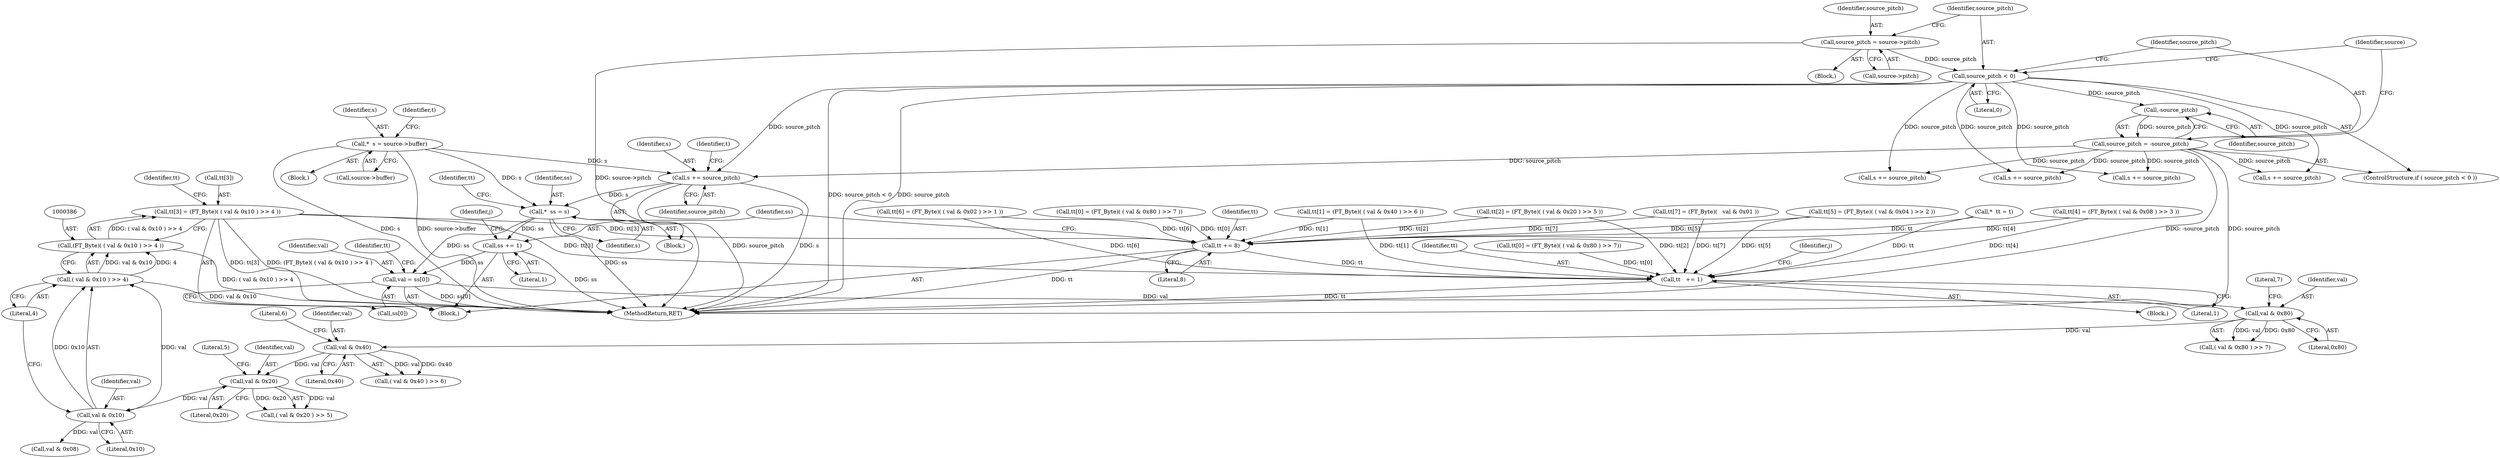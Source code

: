 digraph "0_savannah_b3500af717010137046ec4076d1e1c0641e33727@array" {
"1000381" [label="(Call,tt[3] = (FT_Byte)( ( val & 0x10 ) >> 4 ))"];
"1000385" [label="(Call,(FT_Byte)( ( val & 0x10 ) >> 4 ))"];
"1000387" [label="(Call,( val & 0x10 ) >> 4)"];
"1000388" [label="(Call,val & 0x10)"];
"1000377" [label="(Call,val & 0x20)"];
"1000366" [label="(Call,val & 0x40)"];
"1000355" [label="(Call,val & 0x80)"];
"1000343" [label="(Call,val = ss[0])"];
"1000437" [label="(Call,ss += 1)"];
"1000320" [label="(Call,*  ss = s)"];
"1000290" [label="(Call,*  s = source->buffer)"];
"1000481" [label="(Call,s += source_pitch)"];
"1000275" [label="(Call,source_pitch < 0)"];
"1000269" [label="(Call,source_pitch = source->pitch)"];
"1000278" [label="(Call,source_pitch = -source_pitch)"];
"1000280" [label="(Call,-source_pitch)"];
"1000434" [label="(Call,tt += 8)"];
"1000478" [label="(Call,tt   += 1)"];
"1000434" [label="(Call,tt += 8)"];
"1000379" [label="(Literal,0x20)"];
"1000479" [label="(Identifier,tt)"];
"1000368" [label="(Literal,0x40)"];
"1000399" [label="(Call,val & 0x08)"];
"1000269" [label="(Call,source_pitch = source->pitch)"];
"1000464" [label="(Call,tt[0] = (FT_Byte)( ( val & 0x80 ) >> 7))"];
"1000274" [label="(ControlStructure,if ( source_pitch < 0 ))"];
"1000438" [label="(Identifier,ss)"];
"1000280" [label="(Call,-source_pitch)"];
"1000414" [label="(Call,tt[6] = (FT_Byte)( ( val & 0x02 ) >> 1 ))"];
"1000403" [label="(Call,tt[5] = (FT_Byte)( ( val & 0x04 ) >> 2 ))"];
"1000369" [label="(Literal,6)"];
"1000380" [label="(Literal,5)"];
"1000340" [label="(Identifier,j)"];
"1000321" [label="(Identifier,ss)"];
"1000110" [label="(Block,)"];
"1000387" [label="(Call,( val & 0x10 ) >> 4)"];
"1000318" [label="(Block,)"];
"1000275" [label="(Call,source_pitch < 0)"];
"1000365" [label="(Call,( val & 0x40 ) >> 6)"];
"1000390" [label="(Literal,0x10)"];
"1000278" [label="(Call,source_pitch = -source_pitch)"];
"1000325" [label="(Identifier,tt)"];
"1000485" [label="(Identifier,t)"];
"1000345" [label="(Call,ss[0])"];
"1000320" [label="(Call,*  ss = s)"];
"1000394" [label="(Identifier,tt)"];
"1000367" [label="(Identifier,val)"];
"1000322" [label="(Identifier,s)"];
"1000271" [label="(Call,source->pitch)"];
"1000483" [label="(Identifier,source_pitch)"];
"1000270" [label="(Identifier,source_pitch)"];
"1000463" [label="(Block,)"];
"1000389" [label="(Identifier,val)"];
"1000277" [label="(Literal,0)"];
"1000803" [label="(Call,s += source_pitch)"];
"1000366" [label="(Call,val & 0x40)"];
"1000354" [label="(Call,( val & 0x80 ) >> 7)"];
"1000357" [label="(Literal,0x80)"];
"1000355" [label="(Call,val & 0x80)"];
"1000437" [label="(Call,ss += 1)"];
"1000377" [label="(Call,val & 0x20)"];
"1000284" [label="(Identifier,source)"];
"1000378" [label="(Identifier,val)"];
"1000324" [label="(Call,*  tt = t)"];
"1000435" [label="(Identifier,tt)"];
"1000348" [label="(Call,tt[0] = (FT_Byte)( ( val & 0x80 ) >> 7 ))"];
"1000885" [label="(MethodReturn,RET)"];
"1000358" [label="(Literal,7)"];
"1000388" [label="(Call,val & 0x10)"];
"1000288" [label="(Block,)"];
"1000276" [label="(Identifier,source_pitch)"];
"1000281" [label="(Identifier,source_pitch)"];
"1000425" [label="(Call,tt[7] = (FT_Byte)(   val & 0x01 ))"];
"1000478" [label="(Call,tt   += 1)"];
"1000439" [label="(Literal,1)"];
"1000290" [label="(Call,*  s = source->buffer)"];
"1000875" [label="(Call,s += source_pitch)"];
"1000436" [label="(Literal,8)"];
"1000382" [label="(Call,tt[3])"];
"1000356" [label="(Identifier,val)"];
"1000462" [label="(Identifier,j)"];
"1000381" [label="(Call,tt[3] = (FT_Byte)( ( val & 0x10 ) >> 4 ))"];
"1000292" [label="(Call,source->buffer)"];
"1000392" [label="(Call,tt[4] = (FT_Byte)( ( val & 0x08 ) >> 3 ))"];
"1000341" [label="(Block,)"];
"1000291" [label="(Identifier,s)"];
"1000690" [label="(Call,s += source_pitch)"];
"1000370" [label="(Call,tt[2] = (FT_Byte)( ( val & 0x20 ) >> 5 ))"];
"1000359" [label="(Call,tt[1] = (FT_Byte)( ( val & 0x40 ) >> 6 ))"];
"1000385" [label="(Call,(FT_Byte)( ( val & 0x10 ) >> 4 ))"];
"1000343" [label="(Call,val = ss[0])"];
"1000350" [label="(Identifier,tt)"];
"1000482" [label="(Identifier,s)"];
"1000480" [label="(Literal,1)"];
"1000376" [label="(Call,( val & 0x20 ) >> 5)"];
"1000481" [label="(Call,s += source_pitch)"];
"1000391" [label="(Literal,4)"];
"1000297" [label="(Identifier,t)"];
"1000279" [label="(Identifier,source_pitch)"];
"1000532" [label="(Call,s += source_pitch)"];
"1000344" [label="(Identifier,val)"];
"1000381" -> "1000341"  [label="AST: "];
"1000381" -> "1000385"  [label="CFG: "];
"1000382" -> "1000381"  [label="AST: "];
"1000385" -> "1000381"  [label="AST: "];
"1000394" -> "1000381"  [label="CFG: "];
"1000381" -> "1000885"  [label="DDG: tt[3]"];
"1000381" -> "1000885"  [label="DDG: (FT_Byte)( ( val & 0x10 ) >> 4 )"];
"1000385" -> "1000381"  [label="DDG: ( val & 0x10 ) >> 4"];
"1000381" -> "1000434"  [label="DDG: tt[3]"];
"1000381" -> "1000478"  [label="DDG: tt[3]"];
"1000385" -> "1000387"  [label="CFG: "];
"1000386" -> "1000385"  [label="AST: "];
"1000387" -> "1000385"  [label="AST: "];
"1000385" -> "1000885"  [label="DDG: ( val & 0x10 ) >> 4"];
"1000387" -> "1000385"  [label="DDG: val & 0x10"];
"1000387" -> "1000385"  [label="DDG: 4"];
"1000387" -> "1000391"  [label="CFG: "];
"1000388" -> "1000387"  [label="AST: "];
"1000391" -> "1000387"  [label="AST: "];
"1000387" -> "1000885"  [label="DDG: val & 0x10"];
"1000388" -> "1000387"  [label="DDG: val"];
"1000388" -> "1000387"  [label="DDG: 0x10"];
"1000388" -> "1000390"  [label="CFG: "];
"1000389" -> "1000388"  [label="AST: "];
"1000390" -> "1000388"  [label="AST: "];
"1000391" -> "1000388"  [label="CFG: "];
"1000377" -> "1000388"  [label="DDG: val"];
"1000388" -> "1000399"  [label="DDG: val"];
"1000377" -> "1000376"  [label="AST: "];
"1000377" -> "1000379"  [label="CFG: "];
"1000378" -> "1000377"  [label="AST: "];
"1000379" -> "1000377"  [label="AST: "];
"1000380" -> "1000377"  [label="CFG: "];
"1000377" -> "1000376"  [label="DDG: val"];
"1000377" -> "1000376"  [label="DDG: 0x20"];
"1000366" -> "1000377"  [label="DDG: val"];
"1000366" -> "1000365"  [label="AST: "];
"1000366" -> "1000368"  [label="CFG: "];
"1000367" -> "1000366"  [label="AST: "];
"1000368" -> "1000366"  [label="AST: "];
"1000369" -> "1000366"  [label="CFG: "];
"1000366" -> "1000365"  [label="DDG: val"];
"1000366" -> "1000365"  [label="DDG: 0x40"];
"1000355" -> "1000366"  [label="DDG: val"];
"1000355" -> "1000354"  [label="AST: "];
"1000355" -> "1000357"  [label="CFG: "];
"1000356" -> "1000355"  [label="AST: "];
"1000357" -> "1000355"  [label="AST: "];
"1000358" -> "1000355"  [label="CFG: "];
"1000355" -> "1000354"  [label="DDG: val"];
"1000355" -> "1000354"  [label="DDG: 0x80"];
"1000343" -> "1000355"  [label="DDG: val"];
"1000343" -> "1000341"  [label="AST: "];
"1000343" -> "1000345"  [label="CFG: "];
"1000344" -> "1000343"  [label="AST: "];
"1000345" -> "1000343"  [label="AST: "];
"1000350" -> "1000343"  [label="CFG: "];
"1000343" -> "1000885"  [label="DDG: ss[0]"];
"1000437" -> "1000343"  [label="DDG: ss"];
"1000320" -> "1000343"  [label="DDG: ss"];
"1000437" -> "1000341"  [label="AST: "];
"1000437" -> "1000439"  [label="CFG: "];
"1000438" -> "1000437"  [label="AST: "];
"1000439" -> "1000437"  [label="AST: "];
"1000340" -> "1000437"  [label="CFG: "];
"1000437" -> "1000885"  [label="DDG: ss"];
"1000320" -> "1000437"  [label="DDG: ss"];
"1000320" -> "1000318"  [label="AST: "];
"1000320" -> "1000322"  [label="CFG: "];
"1000321" -> "1000320"  [label="AST: "];
"1000322" -> "1000320"  [label="AST: "];
"1000325" -> "1000320"  [label="CFG: "];
"1000320" -> "1000885"  [label="DDG: ss"];
"1000290" -> "1000320"  [label="DDG: s"];
"1000481" -> "1000320"  [label="DDG: s"];
"1000290" -> "1000288"  [label="AST: "];
"1000290" -> "1000292"  [label="CFG: "];
"1000291" -> "1000290"  [label="AST: "];
"1000292" -> "1000290"  [label="AST: "];
"1000297" -> "1000290"  [label="CFG: "];
"1000290" -> "1000885"  [label="DDG: s"];
"1000290" -> "1000885"  [label="DDG: source->buffer"];
"1000290" -> "1000481"  [label="DDG: s"];
"1000481" -> "1000318"  [label="AST: "];
"1000481" -> "1000483"  [label="CFG: "];
"1000482" -> "1000481"  [label="AST: "];
"1000483" -> "1000481"  [label="AST: "];
"1000485" -> "1000481"  [label="CFG: "];
"1000481" -> "1000885"  [label="DDG: source_pitch"];
"1000481" -> "1000885"  [label="DDG: s"];
"1000275" -> "1000481"  [label="DDG: source_pitch"];
"1000278" -> "1000481"  [label="DDG: source_pitch"];
"1000275" -> "1000274"  [label="AST: "];
"1000275" -> "1000277"  [label="CFG: "];
"1000276" -> "1000275"  [label="AST: "];
"1000277" -> "1000275"  [label="AST: "];
"1000279" -> "1000275"  [label="CFG: "];
"1000284" -> "1000275"  [label="CFG: "];
"1000275" -> "1000885"  [label="DDG: source_pitch < 0"];
"1000275" -> "1000885"  [label="DDG: source_pitch"];
"1000269" -> "1000275"  [label="DDG: source_pitch"];
"1000275" -> "1000280"  [label="DDG: source_pitch"];
"1000275" -> "1000532"  [label="DDG: source_pitch"];
"1000275" -> "1000690"  [label="DDG: source_pitch"];
"1000275" -> "1000803"  [label="DDG: source_pitch"];
"1000275" -> "1000875"  [label="DDG: source_pitch"];
"1000269" -> "1000110"  [label="AST: "];
"1000269" -> "1000271"  [label="CFG: "];
"1000270" -> "1000269"  [label="AST: "];
"1000271" -> "1000269"  [label="AST: "];
"1000276" -> "1000269"  [label="CFG: "];
"1000269" -> "1000885"  [label="DDG: source->pitch"];
"1000278" -> "1000274"  [label="AST: "];
"1000278" -> "1000280"  [label="CFG: "];
"1000279" -> "1000278"  [label="AST: "];
"1000280" -> "1000278"  [label="AST: "];
"1000284" -> "1000278"  [label="CFG: "];
"1000278" -> "1000885"  [label="DDG: -source_pitch"];
"1000278" -> "1000885"  [label="DDG: source_pitch"];
"1000280" -> "1000278"  [label="DDG: source_pitch"];
"1000278" -> "1000532"  [label="DDG: source_pitch"];
"1000278" -> "1000690"  [label="DDG: source_pitch"];
"1000278" -> "1000803"  [label="DDG: source_pitch"];
"1000278" -> "1000875"  [label="DDG: source_pitch"];
"1000280" -> "1000281"  [label="CFG: "];
"1000281" -> "1000280"  [label="AST: "];
"1000434" -> "1000341"  [label="AST: "];
"1000434" -> "1000436"  [label="CFG: "];
"1000435" -> "1000434"  [label="AST: "];
"1000436" -> "1000434"  [label="AST: "];
"1000438" -> "1000434"  [label="CFG: "];
"1000434" -> "1000885"  [label="DDG: tt"];
"1000348" -> "1000434"  [label="DDG: tt[0]"];
"1000403" -> "1000434"  [label="DDG: tt[5]"];
"1000370" -> "1000434"  [label="DDG: tt[2]"];
"1000392" -> "1000434"  [label="DDG: tt[4]"];
"1000425" -> "1000434"  [label="DDG: tt[7]"];
"1000414" -> "1000434"  [label="DDG: tt[6]"];
"1000359" -> "1000434"  [label="DDG: tt[1]"];
"1000324" -> "1000434"  [label="DDG: tt"];
"1000434" -> "1000478"  [label="DDG: tt"];
"1000478" -> "1000463"  [label="AST: "];
"1000478" -> "1000480"  [label="CFG: "];
"1000479" -> "1000478"  [label="AST: "];
"1000480" -> "1000478"  [label="AST: "];
"1000462" -> "1000478"  [label="CFG: "];
"1000478" -> "1000885"  [label="DDG: tt"];
"1000464" -> "1000478"  [label="DDG: tt[0]"];
"1000403" -> "1000478"  [label="DDG: tt[5]"];
"1000370" -> "1000478"  [label="DDG: tt[2]"];
"1000392" -> "1000478"  [label="DDG: tt[4]"];
"1000425" -> "1000478"  [label="DDG: tt[7]"];
"1000414" -> "1000478"  [label="DDG: tt[6]"];
"1000359" -> "1000478"  [label="DDG: tt[1]"];
"1000324" -> "1000478"  [label="DDG: tt"];
}
